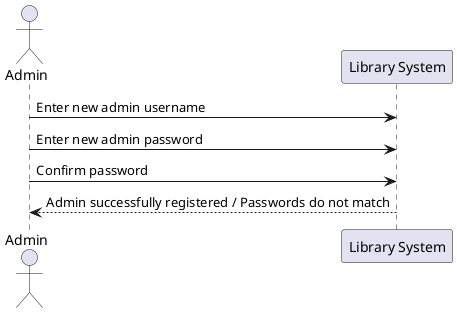 @startuml
actor Admin
participant "Library System" as LS
Admin -> LS: Enter new admin username
Admin -> LS: Enter new admin password
Admin -> LS: Confirm password
LS --> Admin: Admin successfully registered / Passwords do not match
@enduml